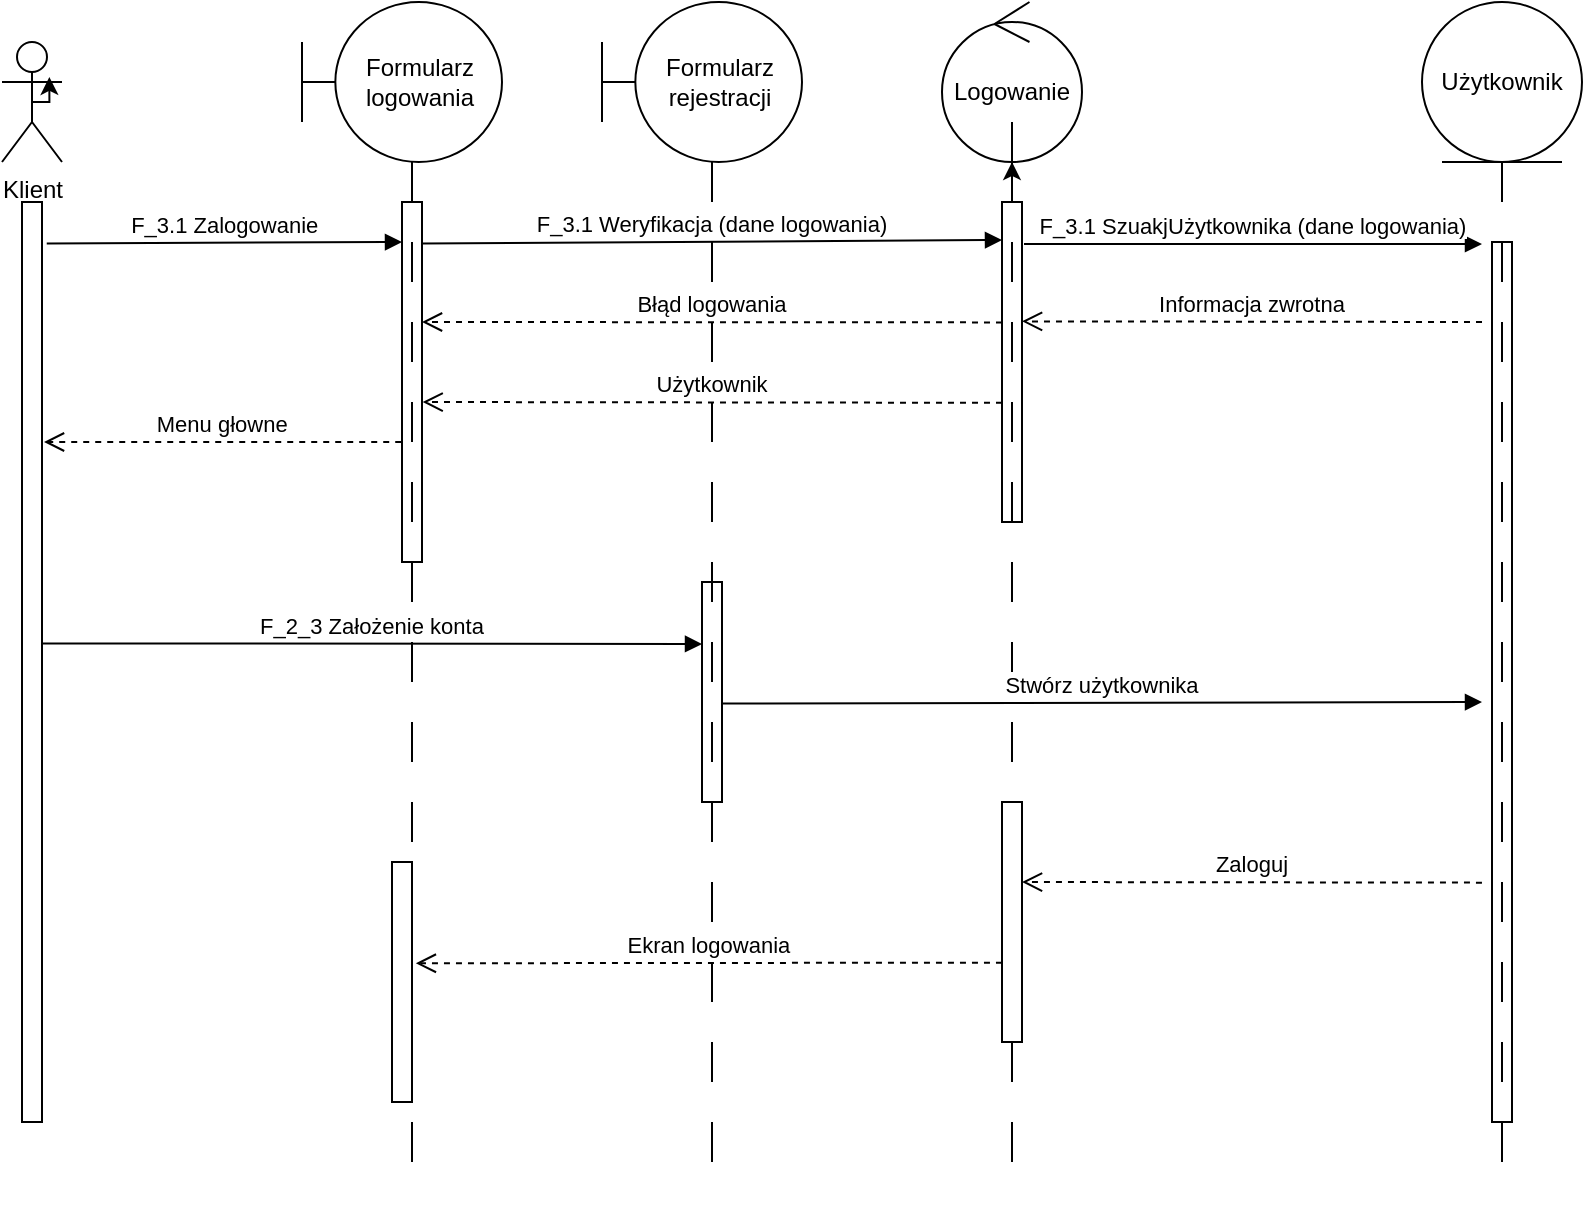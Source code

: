 <mxfile version="13.10.9" type="device"><diagram id="kgpKYQtTHZ0yAKxKKP6v" name="Page-1"><mxGraphModel dx="1030" dy="650" grid="1" gridSize="10" guides="1" tooltips="1" connect="1" arrows="1" fold="1" page="1" pageScale="1" pageWidth="850" pageHeight="1100" math="0" shadow="0"><root><mxCell id="0"/><mxCell id="1" parent="0"/><mxCell id="3nuBFxr9cyL0pnOWT2aG-7" value="Informacja zwrotna" style="verticalAlign=bottom;endArrow=open;dashed=1;endSize=8;exitX=0;exitY=0.95;shadow=0;strokeWidth=1;entryX=1.002;entryY=0.373;entryDx=0;entryDy=0;entryPerimeter=0;" parent="1" target="gOowgwjz2wCvU7NaPf---12" edge="1"><mxGeometry relative="1" as="geometry"><mxPoint x="610" y="200.0" as="targetPoint"/><mxPoint x="780" y="200.0" as="sourcePoint"/></mxGeometry></mxCell><mxCell id="3nuBFxr9cyL0pnOWT2aG-8" value="F_3.1 Zalogowanie" style="verticalAlign=bottom;endArrow=block;shadow=0;strokeWidth=1;exitX=1.237;exitY=0.045;exitDx=0;exitDy=0;exitPerimeter=0;" parent="1" source="gOowgwjz2wCvU7NaPf---4" edge="1"><mxGeometry relative="1" as="geometry"><mxPoint x="175" y="160.0" as="sourcePoint"/><mxPoint x="240" y="160" as="targetPoint"/></mxGeometry></mxCell><mxCell id="gOowgwjz2wCvU7NaPf---1" value="Klient" style="shape=umlActor;verticalLabelPosition=bottom;verticalAlign=top;html=1;" vertex="1" parent="1"><mxGeometry x="40" y="60" width="30" height="60" as="geometry"/></mxCell><mxCell id="gOowgwjz2wCvU7NaPf---4" value="" style="points=[];perimeter=orthogonalPerimeter;rounded=0;shadow=0;strokeWidth=1;" vertex="1" parent="1"><mxGeometry x="50" y="140" width="10" height="460" as="geometry"/></mxCell><mxCell id="gOowgwjz2wCvU7NaPf---5" value="" style="points=[];perimeter=orthogonalPerimeter;rounded=0;shadow=0;strokeWidth=1;labelBackgroundColor=#66B2FF;" vertex="1" parent="1"><mxGeometry x="240" y="140" width="10" height="180" as="geometry"/></mxCell><mxCell id="gOowgwjz2wCvU7NaPf---6" value="Formularz logowania" style="shape=umlBoundary;whiteSpace=wrap;html=1;" vertex="1" parent="1"><mxGeometry x="190" y="40" width="100" height="80" as="geometry"/></mxCell><mxCell id="gOowgwjz2wCvU7NaPf---7" value="Formularz rejestracji" style="shape=umlBoundary;whiteSpace=wrap;html=1;" vertex="1" parent="1"><mxGeometry x="340" y="40" width="100" height="80" as="geometry"/></mxCell><mxCell id="gOowgwjz2wCvU7NaPf---8" value="Logowanie" style="ellipse;shape=umlControl;whiteSpace=wrap;html=1;" vertex="1" parent="1"><mxGeometry x="510" y="40" width="70" height="80" as="geometry"/></mxCell><mxCell id="gOowgwjz2wCvU7NaPf---10" value="Użytkownik" style="ellipse;shape=umlEntity;whiteSpace=wrap;html=1;" vertex="1" parent="1"><mxGeometry x="750" y="40" width="80" height="80" as="geometry"/></mxCell><mxCell id="gOowgwjz2wCvU7NaPf---12" value="" style="points=[];perimeter=orthogonalPerimeter;rounded=0;shadow=0;strokeWidth=1;" vertex="1" parent="1"><mxGeometry x="540" y="140" width="10" height="160" as="geometry"/></mxCell><mxCell id="gOowgwjz2wCvU7NaPf---13" value="F_3.1 Weryfikacja (dane logowania)" style="verticalAlign=bottom;endArrow=block;shadow=0;strokeWidth=1;exitX=1.237;exitY=0.045;exitDx=0;exitDy=0;exitPerimeter=0;" edge="1" parent="1"><mxGeometry relative="1" as="geometry"><mxPoint x="250.0" y="160.7" as="sourcePoint"/><mxPoint x="540" y="159" as="targetPoint"/></mxGeometry></mxCell><mxCell id="gOowgwjz2wCvU7NaPf---14" value="" style="points=[];perimeter=orthogonalPerimeter;rounded=0;shadow=0;strokeWidth=1;" vertex="1" parent="1"><mxGeometry x="785" y="160" width="10" height="440" as="geometry"/></mxCell><mxCell id="gOowgwjz2wCvU7NaPf---15" value="F_3.1 SzuakjUżytkownika (dane logowania)" style="verticalAlign=bottom;endArrow=block;shadow=0;strokeWidth=1;" edge="1" parent="1"><mxGeometry relative="1" as="geometry"><mxPoint x="551" y="161" as="sourcePoint"/><mxPoint x="780" y="161" as="targetPoint"/></mxGeometry></mxCell><mxCell id="gOowgwjz2wCvU7NaPf---16" style="edgeStyle=orthogonalEdgeStyle;rounded=0;orthogonalLoop=1;jettySize=auto;html=1;exitX=0.5;exitY=0.5;exitDx=0;exitDy=0;exitPerimeter=0;entryX=0.789;entryY=0.291;entryDx=0;entryDy=0;entryPerimeter=0;" edge="1" parent="1" source="gOowgwjz2wCvU7NaPf---1" target="gOowgwjz2wCvU7NaPf---1"><mxGeometry relative="1" as="geometry"/></mxCell><mxCell id="gOowgwjz2wCvU7NaPf---17" value="Błąd logowania" style="verticalAlign=bottom;endArrow=open;dashed=1;endSize=8;exitX=0;exitY=0.95;shadow=0;strokeWidth=1;" edge="1" parent="1"><mxGeometry relative="1" as="geometry"><mxPoint x="250" y="200" as="targetPoint"/><mxPoint x="540" y="200.2" as="sourcePoint"/></mxGeometry></mxCell><mxCell id="gOowgwjz2wCvU7NaPf---18" value="Menu głowne" style="verticalAlign=bottom;endArrow=open;dashed=1;endSize=8;shadow=0;strokeWidth=1;exitX=-0.039;exitY=0.667;exitDx=0;exitDy=0;exitPerimeter=0;" edge="1" parent="1" source="gOowgwjz2wCvU7NaPf---5"><mxGeometry relative="1" as="geometry"><mxPoint x="61" y="260" as="targetPoint"/><mxPoint x="237" y="260" as="sourcePoint"/></mxGeometry></mxCell><mxCell id="gOowgwjz2wCvU7NaPf---20" value="Użytkownik" style="verticalAlign=bottom;endArrow=open;dashed=1;endSize=8;exitX=0;exitY=0.95;shadow=0;strokeWidth=1;entryX=1.032;entryY=0.13;entryDx=0;entryDy=0;entryPerimeter=0;" edge="1" parent="1"><mxGeometry relative="1" as="geometry"><mxPoint x="250.32" y="240.0" as="targetPoint"/><mxPoint x="540.0" y="240.4" as="sourcePoint"/></mxGeometry></mxCell><mxCell id="gOowgwjz2wCvU7NaPf---21" value="F_2_3 Założenie konta" style="verticalAlign=bottom;endArrow=block;shadow=0;strokeWidth=1;exitX=1.237;exitY=0.045;exitDx=0;exitDy=0;exitPerimeter=0;" edge="1" parent="1"><mxGeometry relative="1" as="geometry"><mxPoint x="60.0" y="360.7" as="sourcePoint"/><mxPoint x="390" y="361" as="targetPoint"/></mxGeometry></mxCell><mxCell id="gOowgwjz2wCvU7NaPf---22" value="" style="line;strokeWidth=1;direction=south;html=1;dashed=1;dashPattern=20 20;labelBackgroundColor=#ffffff;" vertex="1" parent="1"><mxGeometry x="240" y="120" width="10" height="510" as="geometry"/></mxCell><mxCell id="gOowgwjz2wCvU7NaPf---26" value="" style="edgeStyle=orthogonalEdgeStyle;rounded=0;orthogonalLoop=1;jettySize=auto;html=1;" edge="1" parent="1" source="gOowgwjz2wCvU7NaPf---25" target="gOowgwjz2wCvU7NaPf---8"><mxGeometry relative="1" as="geometry"/></mxCell><mxCell id="gOowgwjz2wCvU7NaPf---25" value="" style="line;strokeWidth=1;direction=south;html=1;dashed=1;dashPattern=20 20;labelBackgroundColor=#ffffff;" vertex="1" parent="1"><mxGeometry x="540" y="120" width="10" height="500" as="geometry"/></mxCell><mxCell id="gOowgwjz2wCvU7NaPf---27" value="" style="line;strokeWidth=1;direction=south;html=1;dashed=1;dashPattern=20 20;labelBackgroundColor=#ffffff;" vertex="1" parent="1"><mxGeometry x="785" y="120" width="10" height="520" as="geometry"/></mxCell><mxCell id="gOowgwjz2wCvU7NaPf---28" value="" style="points=[];perimeter=orthogonalPerimeter;rounded=0;shadow=0;strokeWidth=1;" vertex="1" parent="1"><mxGeometry x="390" y="330" width="10" height="110" as="geometry"/></mxCell><mxCell id="gOowgwjz2wCvU7NaPf---29" value="" style="line;strokeWidth=1;direction=south;html=1;dashed=1;dashPattern=20 20;labelBackgroundColor=#ffffff;" vertex="1" parent="1"><mxGeometry x="390" y="120" width="10" height="500" as="geometry"/></mxCell><mxCell id="gOowgwjz2wCvU7NaPf---31" value="Stwórz użytkownika" style="verticalAlign=bottom;endArrow=block;shadow=0;strokeWidth=1;exitX=1.237;exitY=0.045;exitDx=0;exitDy=0;exitPerimeter=0;" edge="1" parent="1"><mxGeometry relative="1" as="geometry"><mxPoint x="400.0" y="390.78" as="sourcePoint"/><mxPoint x="780" y="390" as="targetPoint"/></mxGeometry></mxCell><mxCell id="gOowgwjz2wCvU7NaPf---33" value="" style="points=[];perimeter=orthogonalPerimeter;rounded=0;shadow=0;strokeWidth=1;" vertex="1" parent="1"><mxGeometry x="540" y="440" width="10" height="120" as="geometry"/></mxCell><mxCell id="gOowgwjz2wCvU7NaPf---34" value="Zaloguj" style="verticalAlign=bottom;endArrow=open;dashed=1;endSize=8;exitX=0;exitY=0.95;shadow=0;strokeWidth=1;entryX=1.002;entryY=0.373;entryDx=0;entryDy=0;entryPerimeter=0;" edge="1" parent="1"><mxGeometry relative="1" as="geometry"><mxPoint x="550" y="480.0" as="targetPoint"/><mxPoint x="779.98" y="480.32" as="sourcePoint"/></mxGeometry></mxCell><mxCell id="gOowgwjz2wCvU7NaPf---37" value="Ekran logowania" style="verticalAlign=bottom;endArrow=open;dashed=1;endSize=8;exitX=0;exitY=0.95;shadow=0;strokeWidth=1;entryX=1.192;entryY=0.422;entryDx=0;entryDy=0;entryPerimeter=0;" edge="1" parent="1" target="gOowgwjz2wCvU7NaPf---38"><mxGeometry relative="1" as="geometry"><mxPoint x="240" y="520" as="targetPoint"/><mxPoint x="539.98" y="520.32" as="sourcePoint"/></mxGeometry></mxCell><mxCell id="gOowgwjz2wCvU7NaPf---38" value="" style="points=[];perimeter=orthogonalPerimeter;rounded=0;shadow=0;strokeWidth=1;" vertex="1" parent="1"><mxGeometry x="235" y="470" width="10" height="120" as="geometry"/></mxCell></root></mxGraphModel></diagram></mxfile>